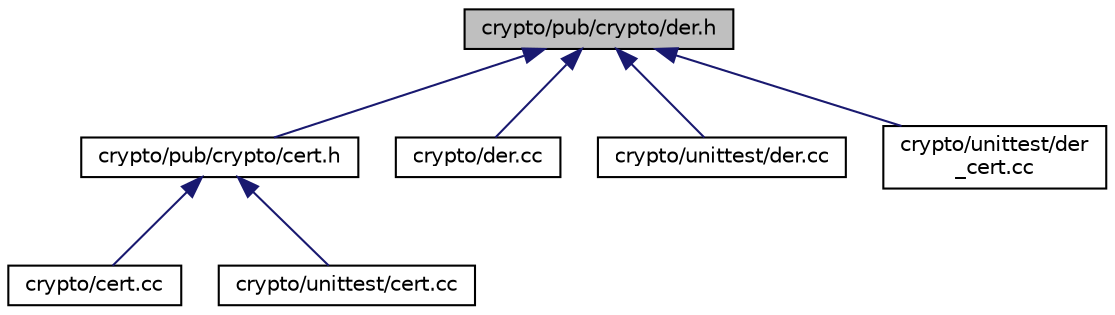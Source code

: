 digraph "crypto/pub/crypto/der.h"
{
 // LATEX_PDF_SIZE
  edge [fontname="Helvetica",fontsize="10",labelfontname="Helvetica",labelfontsize="10"];
  node [fontname="Helvetica",fontsize="10",shape=record];
  Node1 [label="crypto/pub/crypto/der.h",height=0.2,width=0.4,color="black", fillcolor="grey75", style="filled", fontcolor="black",tooltip="Distinguished encoding rules (DER)."];
  Node1 -> Node2 [dir="back",color="midnightblue",fontsize="10",style="solid",fontname="Helvetica"];
  Node2 [label="crypto/pub/crypto/cert.h",height=0.2,width=0.4,color="black", fillcolor="white", style="filled",URL="$d7/d4a/cert_8h.html",tooltip="X.509 and RSA certificates."];
  Node2 -> Node3 [dir="back",color="midnightblue",fontsize="10",style="solid",fontname="Helvetica"];
  Node3 [label="crypto/cert.cc",height=0.2,width=0.4,color="black", fillcolor="white", style="filled",URL="$d6/d29/cert_8cc_source.html",tooltip=" "];
  Node2 -> Node4 [dir="back",color="midnightblue",fontsize="10",style="solid",fontname="Helvetica"];
  Node4 [label="crypto/unittest/cert.cc",height=0.2,width=0.4,color="black", fillcolor="white", style="filled",URL="$d0/d5f/unittest_2cert_8cc.html",tooltip="Test file for X.509 and RSA certificates."];
  Node1 -> Node5 [dir="back",color="midnightblue",fontsize="10",style="solid",fontname="Helvetica"];
  Node5 [label="crypto/der.cc",height=0.2,width=0.4,color="black", fillcolor="white", style="filled",URL="$d8/d22/der_8cc_source.html",tooltip=" "];
  Node1 -> Node6 [dir="back",color="midnightblue",fontsize="10",style="solid",fontname="Helvetica"];
  Node6 [label="crypto/unittest/der.cc",height=0.2,width=0.4,color="black", fillcolor="white", style="filled",URL="$d4/d0c/unittest_2der_8cc.html",tooltip="Test file for Distinguished encoding rules (DER)."];
  Node1 -> Node7 [dir="back",color="midnightblue",fontsize="10",style="solid",fontname="Helvetica"];
  Node7 [label="crypto/unittest/der\l_cert.cc",height=0.2,width=0.4,color="black", fillcolor="white", style="filled",URL="$d0/d54/der__cert_8cc.html",tooltip="Test file for Distinguished encoding rules (DER)."];
}

